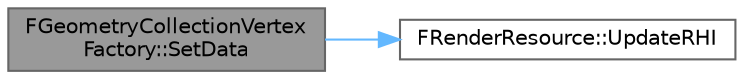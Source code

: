 digraph "FGeometryCollectionVertexFactory::SetData"
{
 // INTERACTIVE_SVG=YES
 // LATEX_PDF_SIZE
  bgcolor="transparent";
  edge [fontname=Helvetica,fontsize=10,labelfontname=Helvetica,labelfontsize=10];
  node [fontname=Helvetica,fontsize=10,shape=box,height=0.2,width=0.4];
  rankdir="LR";
  Node1 [id="Node000001",label="FGeometryCollectionVertex\lFactory::SetData",height=0.2,width=0.4,color="gray40", fillcolor="grey60", style="filled", fontcolor="black",tooltip=" "];
  Node1 -> Node2 [id="edge1_Node000001_Node000002",color="steelblue1",style="solid",tooltip=" "];
  Node2 [id="Node000002",label="FRenderResource::UpdateRHI",height=0.2,width=0.4,color="grey40", fillcolor="white", style="filled",URL="$d8/ddf/classFRenderResource.html#a9b966f6b9e9703edae77f8b6c8eda7e9",tooltip="If the resource's RHI resources have been initialized, then release and reinitialize it."];
}
